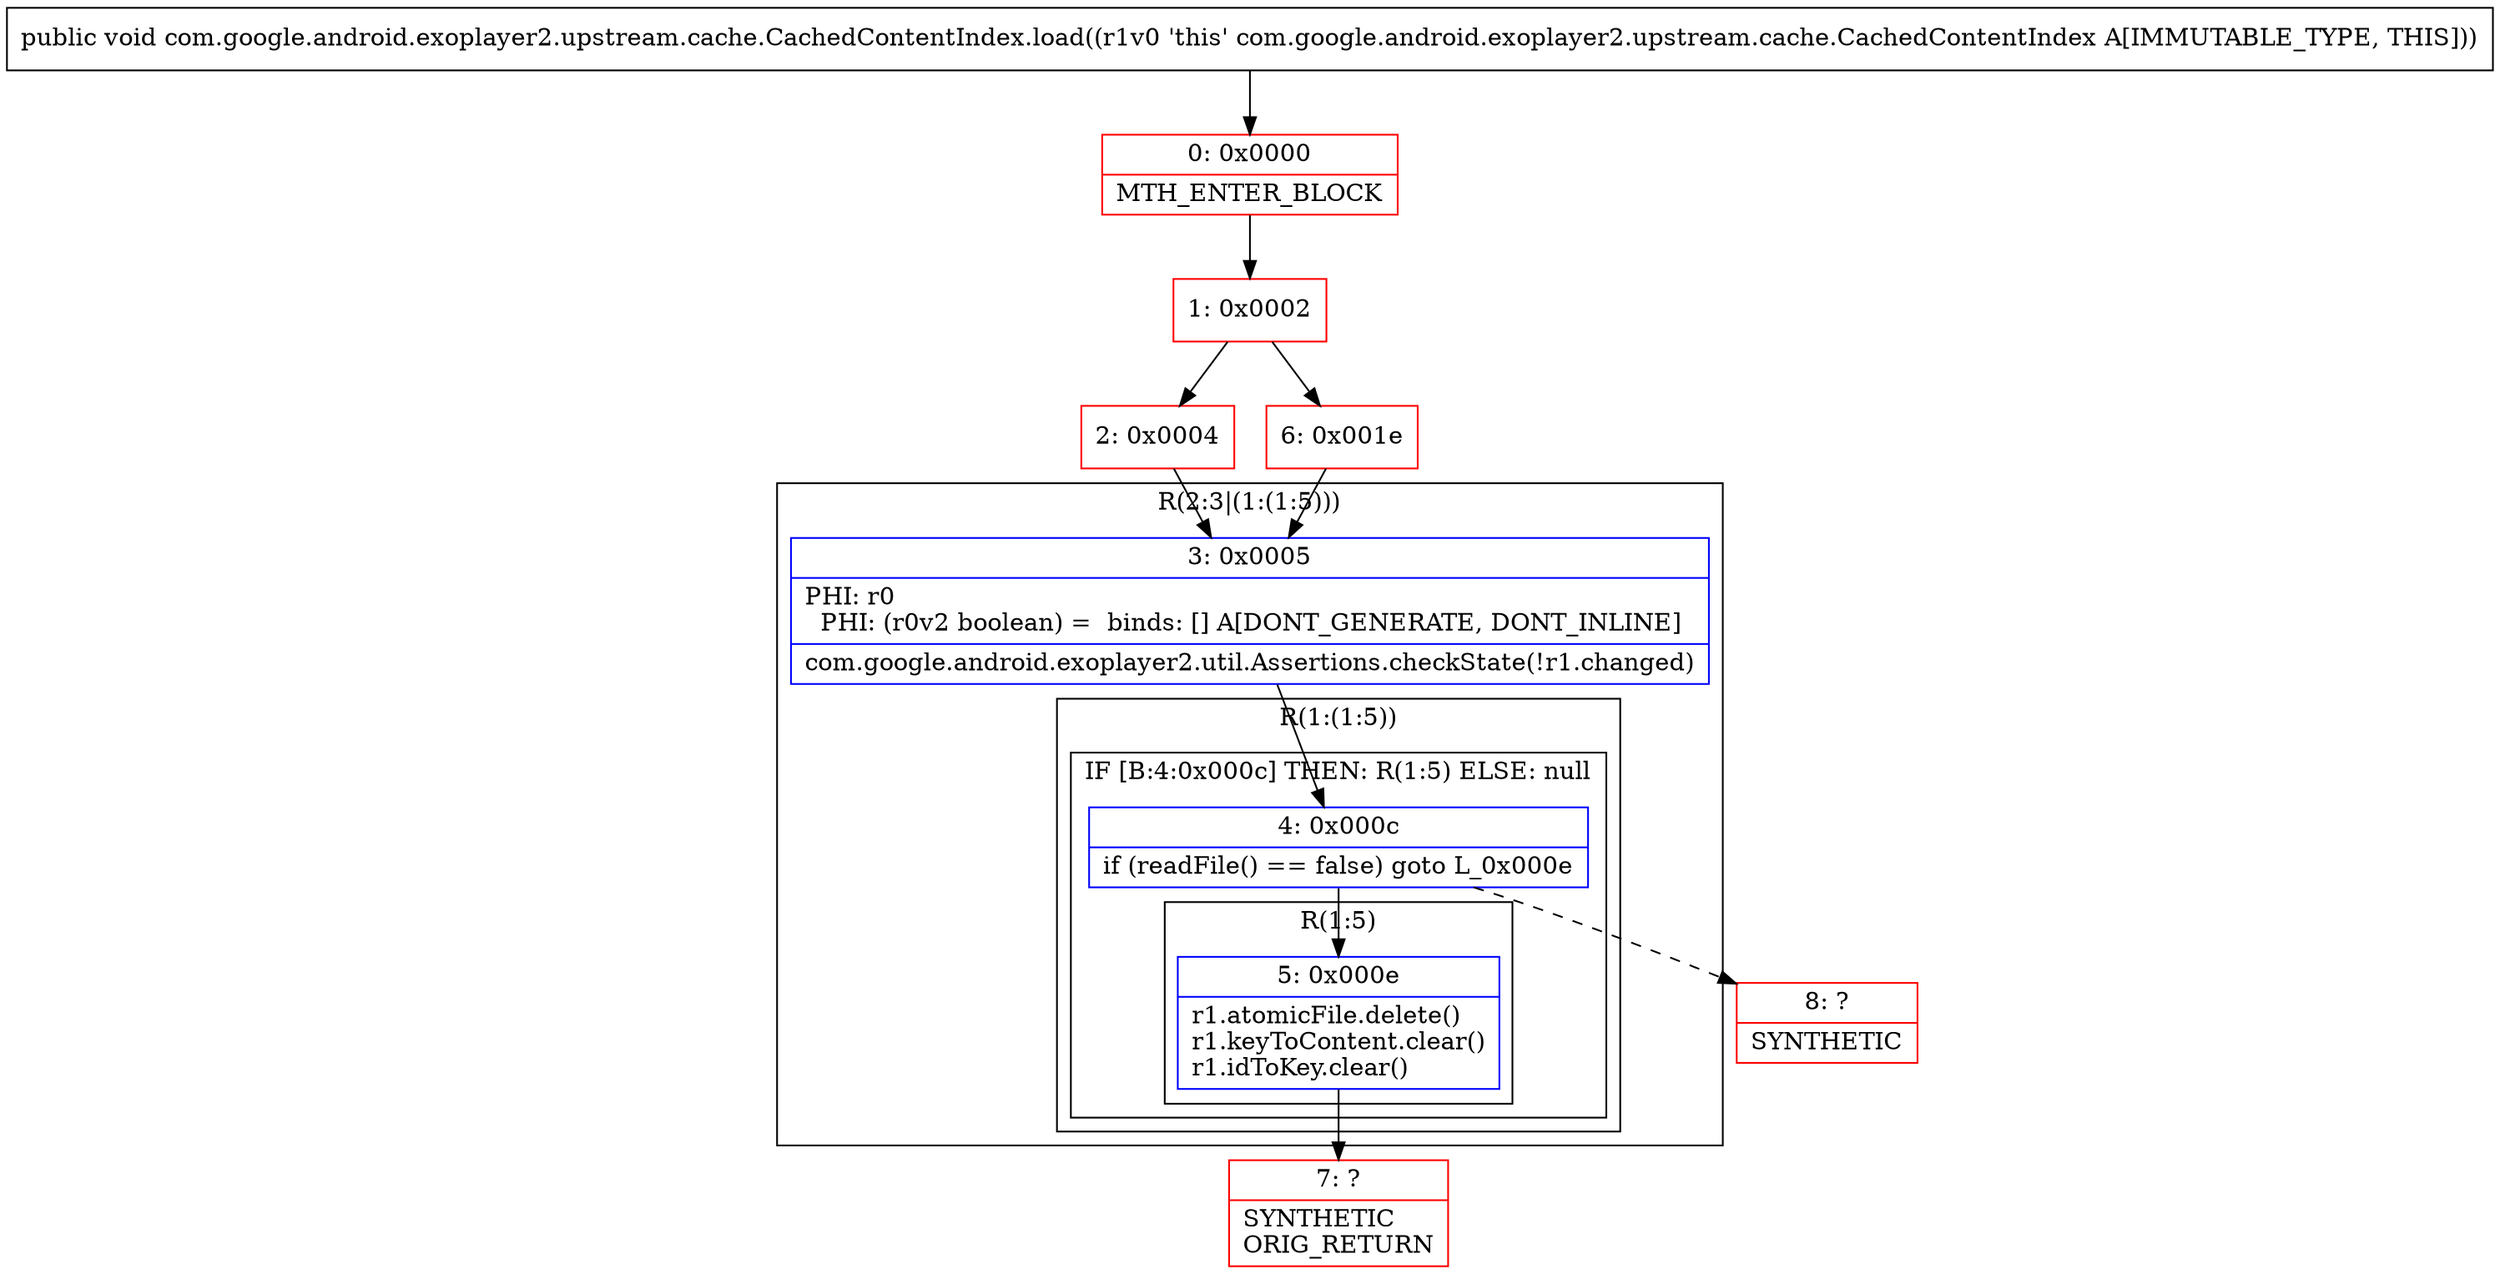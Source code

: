 digraph "CFG forcom.google.android.exoplayer2.upstream.cache.CachedContentIndex.load()V" {
subgraph cluster_Region_385568914 {
label = "R(2:3|(1:(1:5)))";
node [shape=record,color=blue];
Node_3 [shape=record,label="{3\:\ 0x0005|PHI: r0 \l  PHI: (r0v2 boolean) =  binds: [] A[DONT_GENERATE, DONT_INLINE]\l|com.google.android.exoplayer2.util.Assertions.checkState(!r1.changed)\l}"];
subgraph cluster_Region_2136630976 {
label = "R(1:(1:5))";
node [shape=record,color=blue];
subgraph cluster_IfRegion_1742973608 {
label = "IF [B:4:0x000c] THEN: R(1:5) ELSE: null";
node [shape=record,color=blue];
Node_4 [shape=record,label="{4\:\ 0x000c|if (readFile() == false) goto L_0x000e\l}"];
subgraph cluster_Region_900039054 {
label = "R(1:5)";
node [shape=record,color=blue];
Node_5 [shape=record,label="{5\:\ 0x000e|r1.atomicFile.delete()\lr1.keyToContent.clear()\lr1.idToKey.clear()\l}"];
}
}
}
}
Node_0 [shape=record,color=red,label="{0\:\ 0x0000|MTH_ENTER_BLOCK\l}"];
Node_1 [shape=record,color=red,label="{1\:\ 0x0002}"];
Node_2 [shape=record,color=red,label="{2\:\ 0x0004}"];
Node_6 [shape=record,color=red,label="{6\:\ 0x001e}"];
Node_7 [shape=record,color=red,label="{7\:\ ?|SYNTHETIC\lORIG_RETURN\l}"];
Node_8 [shape=record,color=red,label="{8\:\ ?|SYNTHETIC\l}"];
MethodNode[shape=record,label="{public void com.google.android.exoplayer2.upstream.cache.CachedContentIndex.load((r1v0 'this' com.google.android.exoplayer2.upstream.cache.CachedContentIndex A[IMMUTABLE_TYPE, THIS])) }"];
MethodNode -> Node_0;
Node_3 -> Node_4;
Node_4 -> Node_5;
Node_4 -> Node_8[style=dashed];
Node_5 -> Node_7;
Node_0 -> Node_1;
Node_1 -> Node_2;
Node_1 -> Node_6;
Node_2 -> Node_3;
Node_6 -> Node_3;
}

